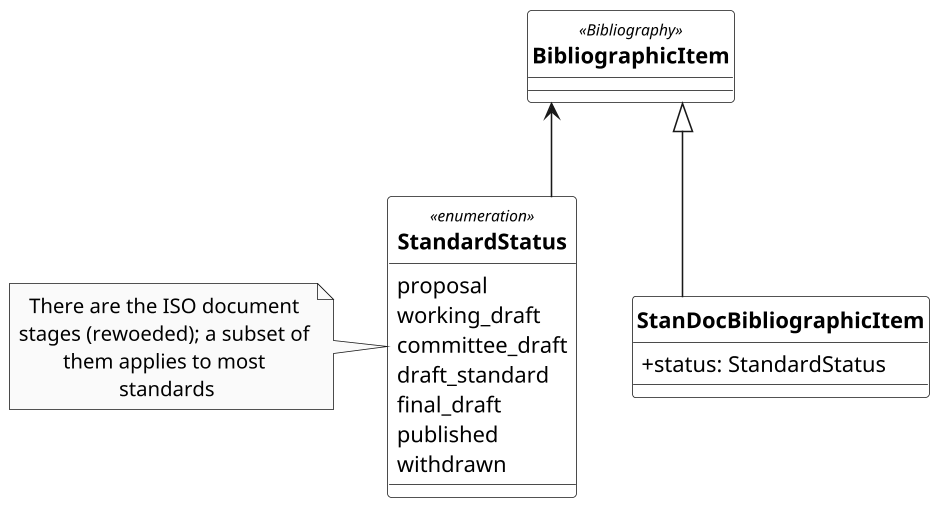 @startuml StandardDoc_Bibliography
/'
Diagram:        StandardDoc_Bibliography
DateCreate:     22/08/2018
Description:    Metanorma StandardDocument ("StanDoc") is a family of document models that forms the basis of Metanorma IsoDoc, which is used to represent 
                ISO Standards and similarly structured standards. It itself is an instantiation of BasicDocument (BasicDoc)
                It is one of the document models that Selagraph operates on.
                Metanorma StandardDocument itself is a document model can form the basis of multiple standard document types, including:
                
                - ISO Standards
                - CSD Standards
                - Chinese Standards (GB and family)
                
                The Relaton Bibliography UML models used within these models are located here: Relaton BibModels

Hystory of changes:
> 31/08/2018
    - Enumeration type StandardStatus has been updated. plus sign as a prefix has been removed from all items in the enumeration
'/

'******* CONFIGURATION ************************************************
skinparam classAttributeIconSize 0
skinparam Dpi 150
skinparam Monochrome true
skinparam LineType ortho
hide circle
/' skinparam CircledCharacterRadius 0 '/
/' skinparam CircledCharacterFontSize 0 '/
skinparam Default {
TextAlignment center
FontName Helvetica
}
skinparam Class {
AttributeIconSize 0
BackgroundColor White
FontStyle bold
StereotypeFontSize 10
}
skinparam Rectangle {
BackgroundColor White
FontStyle bold
FontSize 11
StereotypeFontSize 10
}
skinparam Object {
BackgroundColor White
FontStyle bold
FontSize 11
StereotypeFontSize 10
}
skinparam Entity {
StereotypeFontSize 10
}

'******* CLASS DEFINITION *********************************************
class BibliographicItem <<Bibliography>>{
   
}

class StanDocBibliographicItem {
    +status: StandardStatus
}

enum StandardStatus <<enumeration>>{
    proposal
    working_draft
    committee_draft
    draft_standard
    final_draft
    published
    withdrawn
}

'******* NOTES ********************************************************
note left of StandardStatus: There are the ISO document\nstages (rewoeded); a subset of\nthem applies to most\n standards

'******* CLASS RELATIONS **********************************************
BibliographicItem <|-- StanDocBibliographicItem
BibliographicItem <-- StandardStatus

@enduml